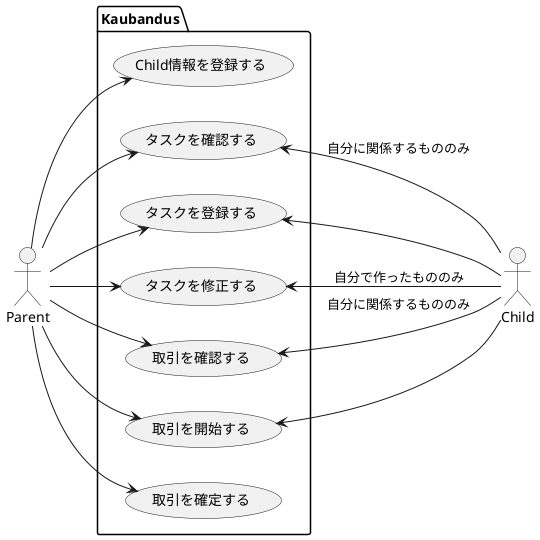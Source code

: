 @startuml

left to right direction

actor Parent as p
actor Child as c

package Kaubandus {
    usecase "Child情報を登録する" as crc
    usecase "タスクを確認する" as cht
    usecase "タスクを登録する" as crt
    usecase "タスクを修正する" as upt
    usecase "取引を確認する" as chtr
    usecase "取引を開始する" as sttr
    usecase "取引を確定する" as dctr
}

p --> cht
p --> crt
p --> upt

p --> chtr
p --> sttr
p --> dctr

p --> crc


cht <-- c : "自分に関係するもののみ"
crt <-- c
upt <-- c : "自分で作ったもののみ"

chtr <-- c : "自分に関係するもののみ"
sttr <-- c

@enduml
